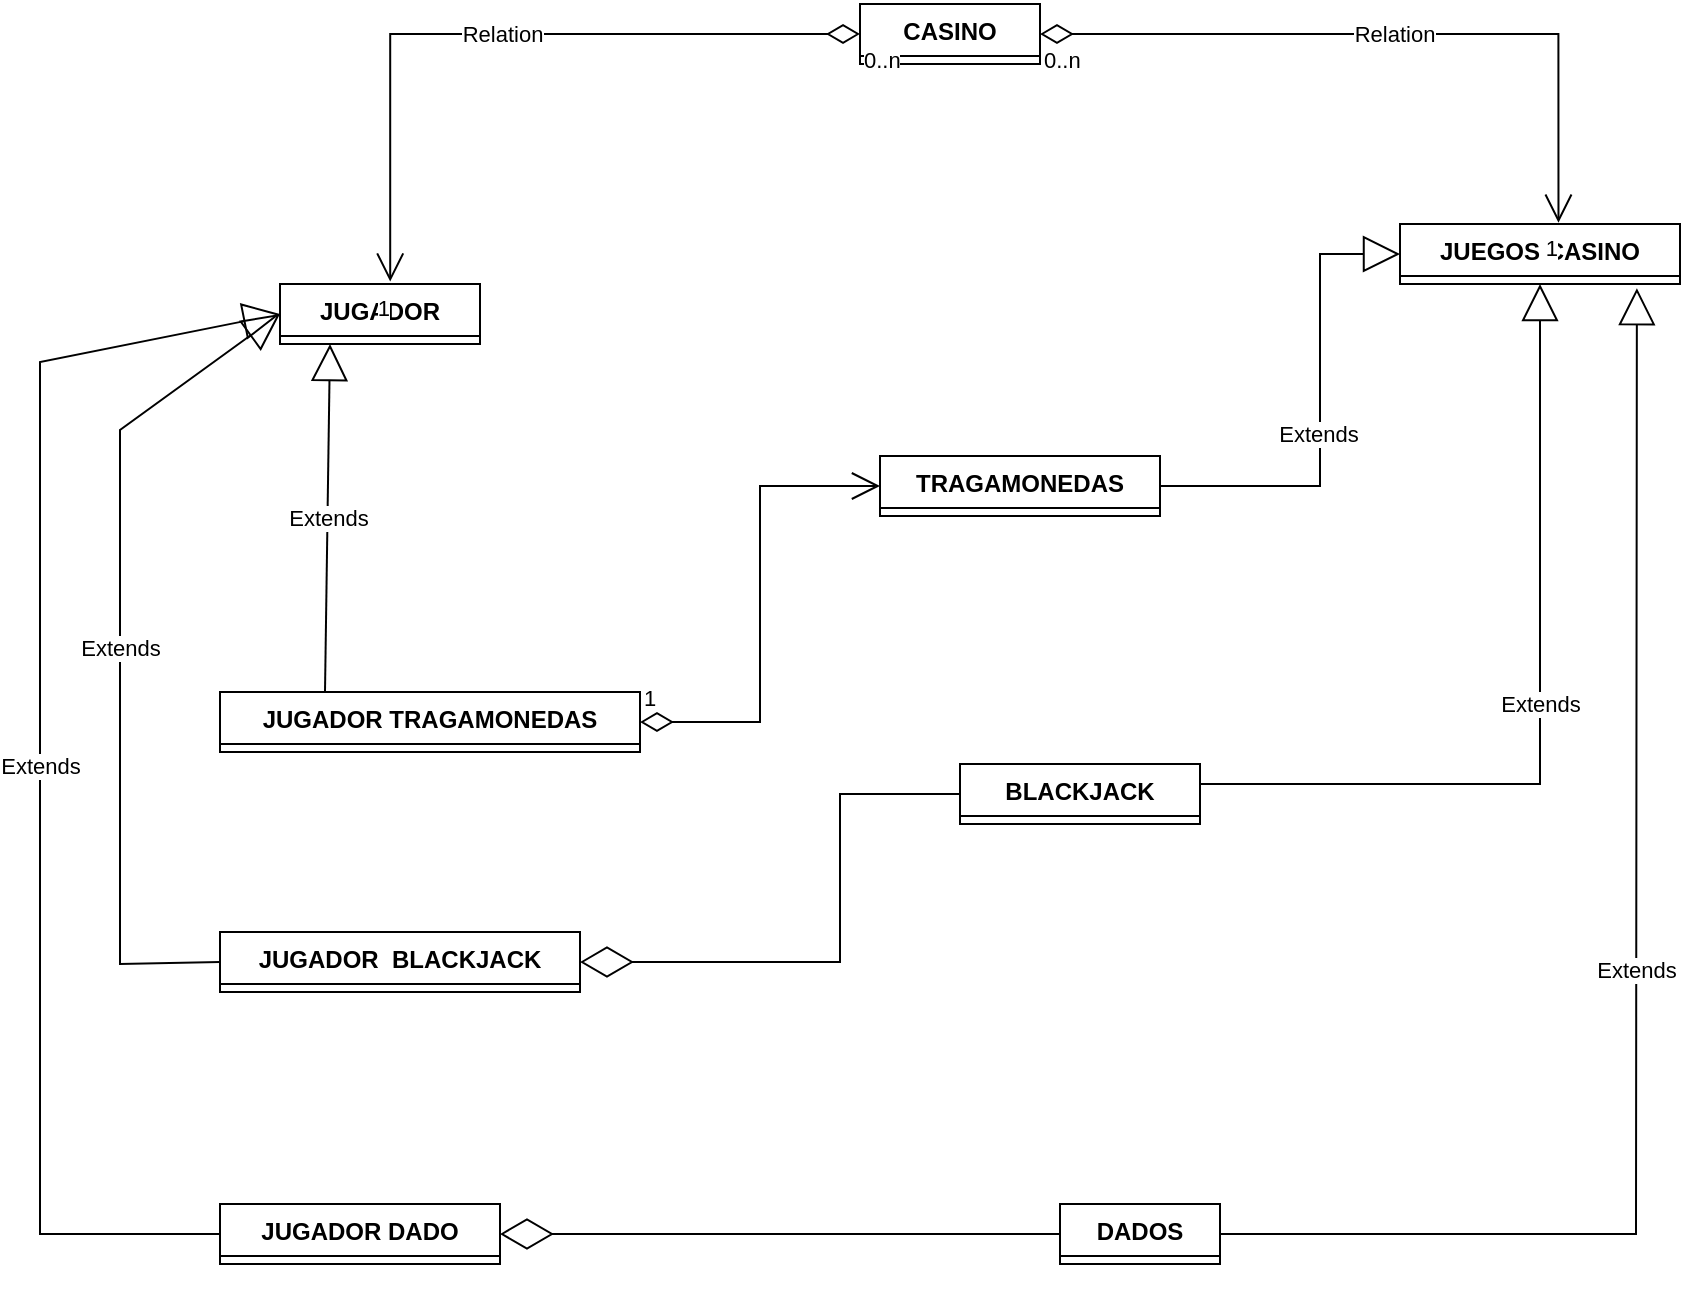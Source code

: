 <mxfile version="20.3.0" type="device" pages="5"><diagram id="FY_ke03FOawB_fS0Nf9g" name="GENERAL"><mxGraphModel dx="1037" dy="644" grid="1" gridSize="10" guides="1" tooltips="1" connect="1" arrows="1" fold="1" page="1" pageScale="1" pageWidth="1400" pageHeight="850" math="0" shadow="0"><root><mxCell id="0"/><mxCell id="1" parent="0"/><mxCell id="yrAMoatd6BLHbk0kdtSv-1" value="CASINO" style="swimlane;fontStyle=1;align=center;verticalAlign=top;childLayout=stackLayout;horizontal=1;startSize=26;horizontalStack=0;resizeParent=1;resizeParentMax=0;resizeLast=0;collapsible=1;marginBottom=0;" parent="1" vertex="1" collapsed="1"><mxGeometry x="530" y="90" width="90" height="30" as="geometry"><mxRectangle x="530" y="90" width="160" height="86" as="alternateBounds"/></mxGeometry></mxCell><mxCell id="yrAMoatd6BLHbk0kdtSv-2" value="-" style="text;strokeColor=none;fillColor=none;align=left;verticalAlign=top;spacingLeft=4;spacingRight=4;overflow=hidden;rotatable=0;points=[[0,0.5],[1,0.5]];portConstraint=eastwest;" parent="yrAMoatd6BLHbk0kdtSv-1" vertex="1"><mxGeometry y="26" width="160" height="26" as="geometry"/></mxCell><mxCell id="yrAMoatd6BLHbk0kdtSv-3" value="" style="line;strokeWidth=1;fillColor=none;align=left;verticalAlign=middle;spacingTop=-1;spacingLeft=3;spacingRight=3;rotatable=0;labelPosition=right;points=[];portConstraint=eastwest;strokeColor=inherit;" parent="yrAMoatd6BLHbk0kdtSv-1" vertex="1"><mxGeometry y="52" width="160" height="8" as="geometry"/></mxCell><mxCell id="yrAMoatd6BLHbk0kdtSv-4" value="-" style="text;strokeColor=none;fillColor=none;align=left;verticalAlign=top;spacingLeft=4;spacingRight=4;overflow=hidden;rotatable=0;points=[[0,0.5],[1,0.5]];portConstraint=eastwest;" parent="yrAMoatd6BLHbk0kdtSv-1" vertex="1"><mxGeometry y="60" width="160" height="26" as="geometry"/></mxCell><mxCell id="yrAMoatd6BLHbk0kdtSv-5" value="JUGADOR&#10;" style="swimlane;fontStyle=1;align=center;verticalAlign=top;childLayout=stackLayout;horizontal=1;startSize=26;horizontalStack=0;resizeParent=1;resizeParentMax=0;resizeLast=0;collapsible=1;marginBottom=0;" parent="1" vertex="1" collapsed="1"><mxGeometry x="240" y="230" width="100" height="30" as="geometry"><mxRectangle x="230" y="230" width="160" height="86" as="alternateBounds"/></mxGeometry></mxCell><mxCell id="yrAMoatd6BLHbk0kdtSv-6" value="-" style="text;strokeColor=none;fillColor=none;align=left;verticalAlign=top;spacingLeft=4;spacingRight=4;overflow=hidden;rotatable=0;points=[[0,0.5],[1,0.5]];portConstraint=eastwest;" parent="yrAMoatd6BLHbk0kdtSv-5" vertex="1"><mxGeometry y="26" width="160" height="26" as="geometry"/></mxCell><mxCell id="yrAMoatd6BLHbk0kdtSv-7" value="" style="line;strokeWidth=1;fillColor=none;align=left;verticalAlign=middle;spacingTop=-1;spacingLeft=3;spacingRight=3;rotatable=0;labelPosition=right;points=[];portConstraint=eastwest;strokeColor=inherit;" parent="yrAMoatd6BLHbk0kdtSv-5" vertex="1"><mxGeometry y="52" width="160" height="8" as="geometry"/></mxCell><mxCell id="yrAMoatd6BLHbk0kdtSv-8" value="-" style="text;strokeColor=none;fillColor=none;align=left;verticalAlign=top;spacingLeft=4;spacingRight=4;overflow=hidden;rotatable=0;points=[[0,0.5],[1,0.5]];portConstraint=eastwest;" parent="yrAMoatd6BLHbk0kdtSv-5" vertex="1"><mxGeometry y="60" width="160" height="26" as="geometry"/></mxCell><mxCell id="yrAMoatd6BLHbk0kdtSv-9" value="JUGADOR TRAGAMONEDAS&#10;" style="swimlane;fontStyle=1;align=center;verticalAlign=top;childLayout=stackLayout;horizontal=1;startSize=26;horizontalStack=0;resizeParent=1;resizeParentMax=0;resizeLast=0;collapsible=1;marginBottom=0;" parent="1" vertex="1" collapsed="1"><mxGeometry x="210" y="434" width="210" height="30" as="geometry"><mxRectangle x="210" y="434" width="180" height="86" as="alternateBounds"/></mxGeometry></mxCell><mxCell id="yrAMoatd6BLHbk0kdtSv-10" value="-" style="text;strokeColor=none;fillColor=none;align=left;verticalAlign=top;spacingLeft=4;spacingRight=4;overflow=hidden;rotatable=0;points=[[0,0.5],[1,0.5]];portConstraint=eastwest;" parent="yrAMoatd6BLHbk0kdtSv-9" vertex="1"><mxGeometry y="26" width="180" height="26" as="geometry"/></mxCell><mxCell id="yrAMoatd6BLHbk0kdtSv-11" value="" style="line;strokeWidth=1;fillColor=none;align=left;verticalAlign=middle;spacingTop=-1;spacingLeft=3;spacingRight=3;rotatable=0;labelPosition=right;points=[];portConstraint=eastwest;strokeColor=inherit;" parent="yrAMoatd6BLHbk0kdtSv-9" vertex="1"><mxGeometry y="52" width="180" height="8" as="geometry"/></mxCell><mxCell id="yrAMoatd6BLHbk0kdtSv-12" value="-" style="text;strokeColor=none;fillColor=none;align=left;verticalAlign=top;spacingLeft=4;spacingRight=4;overflow=hidden;rotatable=0;points=[[0,0.5],[1,0.5]];portConstraint=eastwest;" parent="yrAMoatd6BLHbk0kdtSv-9" vertex="1"><mxGeometry y="60" width="180" height="26" as="geometry"/></mxCell><mxCell id="yrAMoatd6BLHbk0kdtSv-13" value="JUGADOR  BLACKJACK" style="swimlane;fontStyle=1;align=center;verticalAlign=top;childLayout=stackLayout;horizontal=1;startSize=26;horizontalStack=0;resizeParent=1;resizeParentMax=0;resizeLast=0;collapsible=1;marginBottom=0;" parent="1" vertex="1" collapsed="1"><mxGeometry x="210" y="554" width="180" height="30" as="geometry"><mxRectangle x="210" y="554" width="160" height="86" as="alternateBounds"/></mxGeometry></mxCell><mxCell id="yrAMoatd6BLHbk0kdtSv-14" value="-" style="text;strokeColor=none;fillColor=none;align=left;verticalAlign=top;spacingLeft=4;spacingRight=4;overflow=hidden;rotatable=0;points=[[0,0.5],[1,0.5]];portConstraint=eastwest;" parent="yrAMoatd6BLHbk0kdtSv-13" vertex="1"><mxGeometry y="26" width="160" height="26" as="geometry"/></mxCell><mxCell id="yrAMoatd6BLHbk0kdtSv-15" value="" style="line;strokeWidth=1;fillColor=none;align=left;verticalAlign=middle;spacingTop=-1;spacingLeft=3;spacingRight=3;rotatable=0;labelPosition=right;points=[];portConstraint=eastwest;strokeColor=inherit;" parent="yrAMoatd6BLHbk0kdtSv-13" vertex="1"><mxGeometry y="52" width="160" height="8" as="geometry"/></mxCell><mxCell id="yrAMoatd6BLHbk0kdtSv-16" value="-" style="text;strokeColor=none;fillColor=none;align=left;verticalAlign=top;spacingLeft=4;spacingRight=4;overflow=hidden;rotatable=0;points=[[0,0.5],[1,0.5]];portConstraint=eastwest;" parent="yrAMoatd6BLHbk0kdtSv-13" vertex="1"><mxGeometry y="60" width="160" height="26" as="geometry"/></mxCell><mxCell id="yrAMoatd6BLHbk0kdtSv-17" value="JUGADOR DADO" style="swimlane;fontStyle=1;align=center;verticalAlign=top;childLayout=stackLayout;horizontal=1;startSize=26;horizontalStack=0;resizeParent=1;resizeParentMax=0;resizeLast=0;collapsible=1;marginBottom=0;" parent="1" vertex="1" collapsed="1"><mxGeometry x="210" y="690" width="140" height="30" as="geometry"><mxRectangle x="210" y="690" width="160" height="86" as="alternateBounds"/></mxGeometry></mxCell><mxCell id="yrAMoatd6BLHbk0kdtSv-18" value="-" style="text;strokeColor=none;fillColor=none;align=left;verticalAlign=top;spacingLeft=4;spacingRight=4;overflow=hidden;rotatable=0;points=[[0,0.5],[1,0.5]];portConstraint=eastwest;" parent="yrAMoatd6BLHbk0kdtSv-17" vertex="1"><mxGeometry y="26" width="160" height="26" as="geometry"/></mxCell><mxCell id="yrAMoatd6BLHbk0kdtSv-19" value="" style="line;strokeWidth=1;fillColor=none;align=left;verticalAlign=middle;spacingTop=-1;spacingLeft=3;spacingRight=3;rotatable=0;labelPosition=right;points=[];portConstraint=eastwest;strokeColor=inherit;" parent="yrAMoatd6BLHbk0kdtSv-17" vertex="1"><mxGeometry y="52" width="160" height="8" as="geometry"/></mxCell><mxCell id="yrAMoatd6BLHbk0kdtSv-20" value="-" style="text;strokeColor=none;fillColor=none;align=left;verticalAlign=top;spacingLeft=4;spacingRight=4;overflow=hidden;rotatable=0;points=[[0,0.5],[1,0.5]];portConstraint=eastwest;" parent="yrAMoatd6BLHbk0kdtSv-17" vertex="1"><mxGeometry y="60" width="160" height="26" as="geometry"/></mxCell><mxCell id="yrAMoatd6BLHbk0kdtSv-21" value="Extends" style="endArrow=block;endSize=16;endFill=0;html=1;rounded=0;entryX=0.25;entryY=1;entryDx=0;entryDy=0;exitX=0.25;exitY=0;exitDx=0;exitDy=0;" parent="1" source="yrAMoatd6BLHbk0kdtSv-9" target="yrAMoatd6BLHbk0kdtSv-5" edge="1"><mxGeometry width="160" relative="1" as="geometry"><mxPoint x="276" y="430" as="sourcePoint"/><mxPoint x="360" y="360" as="targetPoint"/></mxGeometry></mxCell><mxCell id="yrAMoatd6BLHbk0kdtSv-33" value="Extends" style="endArrow=block;endSize=16;endFill=0;html=1;rounded=0;exitX=0;exitY=0.5;exitDx=0;exitDy=0;entryX=0;entryY=0.5;entryDx=0;entryDy=0;" parent="1" source="yrAMoatd6BLHbk0kdtSv-14" target="yrAMoatd6BLHbk0kdtSv-8" edge="1"><mxGeometry width="160" relative="1" as="geometry"><mxPoint x="160" y="575.4" as="sourcePoint"/><mxPoint x="162.96" y="460" as="targetPoint"/><Array as="points"><mxPoint x="160" y="570"/><mxPoint x="160" y="303"/></Array></mxGeometry></mxCell><mxCell id="yrAMoatd6BLHbk0kdtSv-34" value="Extends" style="endArrow=block;endSize=16;endFill=0;html=1;rounded=0;exitX=0;exitY=0.5;exitDx=0;exitDy=0;entryX=0;entryY=0.5;entryDx=0;entryDy=0;" parent="1" source="yrAMoatd6BLHbk0kdtSv-17" target="yrAMoatd6BLHbk0kdtSv-6" edge="1"><mxGeometry width="160" relative="1" as="geometry"><mxPoint x="160" y="735.4" as="sourcePoint"/><mxPoint x="162.96" y="620" as="targetPoint"/><Array as="points"><mxPoint x="120" y="705"/><mxPoint x="120" y="269"/></Array></mxGeometry></mxCell><mxCell id="yrAMoatd6BLHbk0kdtSv-35" value="TRAGAMONEDAS" style="swimlane;fontStyle=1;align=center;verticalAlign=top;childLayout=stackLayout;horizontal=1;startSize=26;horizontalStack=0;resizeParent=1;resizeParentMax=0;resizeLast=0;collapsible=1;marginBottom=0;" parent="1" vertex="1" collapsed="1"><mxGeometry x="540" y="316" width="140" height="30" as="geometry"><mxRectangle x="540" y="316" width="160" height="86" as="alternateBounds"/></mxGeometry></mxCell><mxCell id="yrAMoatd6BLHbk0kdtSv-36" value="-" style="text;strokeColor=none;fillColor=none;align=left;verticalAlign=top;spacingLeft=4;spacingRight=4;overflow=hidden;rotatable=0;points=[[0,0.5],[1,0.5]];portConstraint=eastwest;" parent="yrAMoatd6BLHbk0kdtSv-35" vertex="1"><mxGeometry y="26" width="160" height="26" as="geometry"/></mxCell><mxCell id="yrAMoatd6BLHbk0kdtSv-37" value="" style="line;strokeWidth=1;fillColor=none;align=left;verticalAlign=middle;spacingTop=-1;spacingLeft=3;spacingRight=3;rotatable=0;labelPosition=right;points=[];portConstraint=eastwest;strokeColor=inherit;" parent="yrAMoatd6BLHbk0kdtSv-35" vertex="1"><mxGeometry y="52" width="160" height="8" as="geometry"/></mxCell><mxCell id="yrAMoatd6BLHbk0kdtSv-38" value="-" style="text;strokeColor=none;fillColor=none;align=left;verticalAlign=top;spacingLeft=4;spacingRight=4;overflow=hidden;rotatable=0;points=[[0,0.5],[1,0.5]];portConstraint=eastwest;" parent="yrAMoatd6BLHbk0kdtSv-35" vertex="1"><mxGeometry y="60" width="160" height="26" as="geometry"/></mxCell><mxCell id="yrAMoatd6BLHbk0kdtSv-39" value="BLACKJACK" style="swimlane;fontStyle=1;align=center;verticalAlign=top;childLayout=stackLayout;horizontal=1;startSize=26;horizontalStack=0;resizeParent=1;resizeParentMax=0;resizeLast=0;collapsible=1;marginBottom=0;" parent="1" vertex="1" collapsed="1"><mxGeometry x="580" y="470" width="120" height="30" as="geometry"><mxRectangle x="540" y="480" width="160" height="86" as="alternateBounds"/></mxGeometry></mxCell><mxCell id="yrAMoatd6BLHbk0kdtSv-40" value="-" style="text;strokeColor=none;fillColor=none;align=left;verticalAlign=top;spacingLeft=4;spacingRight=4;overflow=hidden;rotatable=0;points=[[0,0.5],[1,0.5]];portConstraint=eastwest;" parent="yrAMoatd6BLHbk0kdtSv-39" vertex="1"><mxGeometry y="26" width="160" height="26" as="geometry"/></mxCell><mxCell id="yrAMoatd6BLHbk0kdtSv-41" value="" style="line;strokeWidth=1;fillColor=none;align=left;verticalAlign=middle;spacingTop=-1;spacingLeft=3;spacingRight=3;rotatable=0;labelPosition=right;points=[];portConstraint=eastwest;strokeColor=inherit;" parent="yrAMoatd6BLHbk0kdtSv-39" vertex="1"><mxGeometry y="52" width="160" height="8" as="geometry"/></mxCell><mxCell id="yrAMoatd6BLHbk0kdtSv-42" value="-" style="text;strokeColor=none;fillColor=none;align=left;verticalAlign=top;spacingLeft=4;spacingRight=4;overflow=hidden;rotatable=0;points=[[0,0.5],[1,0.5]];portConstraint=eastwest;" parent="yrAMoatd6BLHbk0kdtSv-39" vertex="1"><mxGeometry y="60" width="160" height="26" as="geometry"/></mxCell><mxCell id="yrAMoatd6BLHbk0kdtSv-43" value="DADOS" style="swimlane;fontStyle=1;align=center;verticalAlign=top;childLayout=stackLayout;horizontal=1;startSize=26;horizontalStack=0;resizeParent=1;resizeParentMax=0;resizeLast=0;collapsible=1;marginBottom=0;" parent="1" vertex="1" collapsed="1"><mxGeometry x="630" y="690" width="80" height="30" as="geometry"><mxRectangle x="540" y="650" width="160" height="86" as="alternateBounds"/></mxGeometry></mxCell><mxCell id="yrAMoatd6BLHbk0kdtSv-44" value="-" style="text;strokeColor=none;fillColor=none;align=left;verticalAlign=top;spacingLeft=4;spacingRight=4;overflow=hidden;rotatable=0;points=[[0,0.5],[1,0.5]];portConstraint=eastwest;" parent="yrAMoatd6BLHbk0kdtSv-43" vertex="1"><mxGeometry y="26" width="160" height="26" as="geometry"/></mxCell><mxCell id="yrAMoatd6BLHbk0kdtSv-45" value="" style="line;strokeWidth=1;fillColor=none;align=left;verticalAlign=middle;spacingTop=-1;spacingLeft=3;spacingRight=3;rotatable=0;labelPosition=right;points=[];portConstraint=eastwest;strokeColor=inherit;" parent="yrAMoatd6BLHbk0kdtSv-43" vertex="1"><mxGeometry y="52" width="160" height="8" as="geometry"/></mxCell><mxCell id="yrAMoatd6BLHbk0kdtSv-46" value="-" style="text;strokeColor=none;fillColor=none;align=left;verticalAlign=top;spacingLeft=4;spacingRight=4;overflow=hidden;rotatable=0;points=[[0,0.5],[1,0.5]];portConstraint=eastwest;" parent="yrAMoatd6BLHbk0kdtSv-43" vertex="1"><mxGeometry y="60" width="160" height="26" as="geometry"/></mxCell><mxCell id="yrAMoatd6BLHbk0kdtSv-48" value="JUEGOS CASINO&#10;" style="swimlane;fontStyle=1;align=center;verticalAlign=top;childLayout=stackLayout;horizontal=1;startSize=26;horizontalStack=0;resizeParent=1;resizeParentMax=0;resizeLast=0;collapsible=1;marginBottom=0;" parent="1" vertex="1" collapsed="1"><mxGeometry x="800" y="200" width="140" height="30" as="geometry"><mxRectangle x="800" y="200" width="160" height="86" as="alternateBounds"/></mxGeometry></mxCell><mxCell id="yrAMoatd6BLHbk0kdtSv-49" value="-" style="text;strokeColor=none;fillColor=none;align=left;verticalAlign=top;spacingLeft=4;spacingRight=4;overflow=hidden;rotatable=0;points=[[0,0.5],[1,0.5]];portConstraint=eastwest;" parent="yrAMoatd6BLHbk0kdtSv-48" vertex="1"><mxGeometry y="26" width="160" height="26" as="geometry"/></mxCell><mxCell id="yrAMoatd6BLHbk0kdtSv-50" value="" style="line;strokeWidth=1;fillColor=none;align=left;verticalAlign=middle;spacingTop=-1;spacingLeft=3;spacingRight=3;rotatable=0;labelPosition=right;points=[];portConstraint=eastwest;strokeColor=inherit;" parent="yrAMoatd6BLHbk0kdtSv-48" vertex="1"><mxGeometry y="52" width="160" height="8" as="geometry"/></mxCell><mxCell id="yrAMoatd6BLHbk0kdtSv-51" value="-" style="text;strokeColor=none;fillColor=none;align=left;verticalAlign=top;spacingLeft=4;spacingRight=4;overflow=hidden;rotatable=0;points=[[0,0.5],[1,0.5]];portConstraint=eastwest;" parent="yrAMoatd6BLHbk0kdtSv-48" vertex="1"><mxGeometry y="60" width="160" height="26" as="geometry"/></mxCell><mxCell id="yrAMoatd6BLHbk0kdtSv-52" value="Extends" style="endArrow=block;endSize=16;endFill=0;html=1;rounded=0;entryX=0;entryY=0.5;entryDx=0;entryDy=0;exitX=1;exitY=0.5;exitDx=0;exitDy=0;" parent="1" target="yrAMoatd6BLHbk0kdtSv-49" edge="1" source="yrAMoatd6BLHbk0kdtSv-35"><mxGeometry x="-0.101" y="1" width="160" relative="1" as="geometry"><mxPoint x="700" y="358.5" as="sourcePoint"/><mxPoint x="780" y="170" as="targetPoint"/><Array as="points"><mxPoint x="760" y="331"/><mxPoint x="760" y="215"/></Array><mxPoint as="offset"/></mxGeometry></mxCell><mxCell id="yrAMoatd6BLHbk0kdtSv-53" value="Extends" style="endArrow=block;endSize=16;endFill=0;html=1;rounded=0;" parent="1" target="yrAMoatd6BLHbk0kdtSv-51" edge="1"><mxGeometry width="160" relative="1" as="geometry"><mxPoint x="700" y="480" as="sourcePoint"/><mxPoint x="860" y="522.5" as="targetPoint"/><Array as="points"><mxPoint x="870" y="480"/></Array></mxGeometry></mxCell><mxCell id="yrAMoatd6BLHbk0kdtSv-54" value="Extends" style="endArrow=block;endSize=16;endFill=0;html=1;rounded=0;entryX=0.846;entryY=1.069;entryDx=0;entryDy=0;entryPerimeter=0;exitX=1;exitY=0.5;exitDx=0;exitDy=0;" parent="1" target="yrAMoatd6BLHbk0kdtSv-51" edge="1" source="yrAMoatd6BLHbk0kdtSv-43"><mxGeometry width="160" relative="1" as="geometry"><mxPoint x="700" y="680.5" as="sourcePoint"/><mxPoint x="870" y="434" as="targetPoint"/><Array as="points"><mxPoint x="918" y="705"/></Array></mxGeometry></mxCell><mxCell id="yrAMoatd6BLHbk0kdtSv-58" value="Relation" style="endArrow=open;html=1;endSize=12;startArrow=diamondThin;startSize=14;startFill=0;edgeStyle=orthogonalEdgeStyle;rounded=0;entryX=0.566;entryY=-0.021;entryDx=0;entryDy=0;entryPerimeter=0;" parent="1" source="yrAMoatd6BLHbk0kdtSv-2" target="yrAMoatd6BLHbk0kdtSv-48" edge="1"><mxGeometry relative="1" as="geometry"><mxPoint x="690" y="129" as="sourcePoint"/><mxPoint x="850" y="129" as="targetPoint"/></mxGeometry></mxCell><mxCell id="yrAMoatd6BLHbk0kdtSv-59" value="0..n" style="edgeLabel;resizable=0;html=1;align=left;verticalAlign=top;" parent="yrAMoatd6BLHbk0kdtSv-58" connectable="0" vertex="1"><mxGeometry x="-1" relative="1" as="geometry"/></mxCell><mxCell id="yrAMoatd6BLHbk0kdtSv-60" value="1" style="edgeLabel;resizable=0;html=1;align=right;verticalAlign=top;" parent="yrAMoatd6BLHbk0kdtSv-58" connectable="0" vertex="1"><mxGeometry x="1" relative="1" as="geometry"/></mxCell><mxCell id="yrAMoatd6BLHbk0kdtSv-64" value="Relation" style="endArrow=open;html=1;endSize=12;startArrow=diamondThin;startSize=14;startFill=0;edgeStyle=orthogonalEdgeStyle;rounded=0;exitX=0;exitY=0.5;exitDx=0;exitDy=0;entryX=0.551;entryY=-0.04;entryDx=0;entryDy=0;entryPerimeter=0;" parent="1" source="yrAMoatd6BLHbk0kdtSv-2" target="yrAMoatd6BLHbk0kdtSv-5" edge="1"><mxGeometry relative="1" as="geometry"><mxPoint x="250" y="110" as="sourcePoint"/><mxPoint x="410" y="110" as="targetPoint"/></mxGeometry></mxCell><mxCell id="yrAMoatd6BLHbk0kdtSv-65" value="0..n" style="edgeLabel;resizable=0;html=1;align=left;verticalAlign=top;" parent="yrAMoatd6BLHbk0kdtSv-64" connectable="0" vertex="1"><mxGeometry x="-1" relative="1" as="geometry"/></mxCell><mxCell id="yrAMoatd6BLHbk0kdtSv-66" value="1" style="edgeLabel;resizable=0;html=1;align=right;verticalAlign=top;" parent="yrAMoatd6BLHbk0kdtSv-64" connectable="0" vertex="1"><mxGeometry x="1" relative="1" as="geometry"/></mxCell><mxCell id="wl031lsmSs90PC9KgQnk-2" value="1" style="endArrow=open;html=1;endSize=12;startArrow=diamondThin;startSize=14;startFill=0;edgeStyle=orthogonalEdgeStyle;align=left;verticalAlign=bottom;rounded=0;exitX=1;exitY=0.5;exitDx=0;exitDy=0;entryX=0;entryY=0.5;entryDx=0;entryDy=0;" edge="1" parent="1" source="yrAMoatd6BLHbk0kdtSv-10" target="yrAMoatd6BLHbk0kdtSv-36"><mxGeometry x="-1" y="3" relative="1" as="geometry"><mxPoint x="450" y="330" as="sourcePoint"/><mxPoint x="610" y="330" as="targetPoint"/></mxGeometry></mxCell><mxCell id="kG6YwC72J4L7kkIzz_Pr-1" value="" style="endArrow=diamondThin;endFill=0;endSize=24;html=1;rounded=0;entryX=1;entryY=0.5;entryDx=0;entryDy=0;exitX=0;exitY=0.5;exitDx=0;exitDy=0;" edge="1" parent="1" source="yrAMoatd6BLHbk0kdtSv-39" target="yrAMoatd6BLHbk0kdtSv-13"><mxGeometry width="160" relative="1" as="geometry"><mxPoint x="570" y="560" as="sourcePoint"/><mxPoint x="730" y="560" as="targetPoint"/><Array as="points"><mxPoint x="520" y="485"/><mxPoint x="520" y="569"/></Array></mxGeometry></mxCell><mxCell id="kG6YwC72J4L7kkIzz_Pr-2" value="" style="endArrow=diamondThin;endFill=0;endSize=24;html=1;rounded=0;entryX=1;entryY=0.5;entryDx=0;entryDy=0;exitX=0;exitY=0.5;exitDx=0;exitDy=0;" edge="1" parent="1" source="yrAMoatd6BLHbk0kdtSv-43" target="yrAMoatd6BLHbk0kdtSv-17"><mxGeometry width="160" relative="1" as="geometry"><mxPoint x="450" y="630" as="sourcePoint"/><mxPoint x="610" y="630" as="targetPoint"/></mxGeometry></mxCell></root></mxGraphModel></diagram><diagram id="fhys7tZqrEYQVyIQV0Z8" name="TRAGAMONEDAS"><mxGraphModel dx="1037" dy="644" grid="1" gridSize="10" guides="1" tooltips="1" connect="1" arrows="1" fold="1" page="1" pageScale="1" pageWidth="1400" pageHeight="850" math="0" shadow="0"><root><mxCell id="0"/><mxCell id="1" parent="0"/><mxCell id="a2RrK0xeWU8b3U0xF5M8-1" value="Slot" style="swimlane;fontStyle=1;align=center;verticalAlign=top;childLayout=stackLayout;horizontal=1;startSize=26;horizontalStack=0;resizeParent=1;resizeParentMax=0;resizeLast=0;collapsible=1;marginBottom=0;" parent="1" vertex="1"><mxGeometry x="40" y="260" width="160" height="164" as="geometry"/></mxCell><mxCell id="a2RrK0xeWU8b3U0xF5M8-2" value="#figuras : string" style="text;strokeColor=none;fillColor=none;align=left;verticalAlign=top;spacingLeft=4;spacingRight=4;overflow=hidden;rotatable=0;points=[[0,0.5],[1,0.5]];portConstraint=eastwest;" parent="a2RrK0xeWU8b3U0xF5M8-1" vertex="1"><mxGeometry y="26" width="160" height="26" as="geometry"/></mxCell><mxCell id="a2RrK0xeWU8b3U0xF5M8-5" value="#ultimaJugada:string" style="text;strokeColor=none;fillColor=none;align=left;verticalAlign=top;spacingLeft=4;spacingRight=4;overflow=hidden;rotatable=0;points=[[0,0.5],[1,0.5]];portConstraint=eastwest;" parent="a2RrK0xeWU8b3U0xF5M8-1" vertex="1"><mxGeometry y="52" width="160" height="26" as="geometry"/></mxCell><mxCell id="a2RrK0xeWU8b3U0xF5M8-3" value="" style="line;strokeWidth=1;fillColor=none;align=left;verticalAlign=middle;spacingTop=-1;spacingLeft=3;spacingRight=3;rotatable=0;labelPosition=right;points=[];portConstraint=eastwest;strokeColor=inherit;" parent="a2RrK0xeWU8b3U0xF5M8-1" vertex="1"><mxGeometry y="78" width="160" height="8" as="geometry"/></mxCell><mxCell id="a2RrK0xeWU8b3U0xF5M8-4" value="+girarSlots():void" style="text;strokeColor=none;fillColor=none;align=left;verticalAlign=top;spacingLeft=4;spacingRight=4;overflow=hidden;rotatable=0;points=[[0,0.5],[1,0.5]];portConstraint=eastwest;" parent="a2RrK0xeWU8b3U0xF5M8-1" vertex="1"><mxGeometry y="86" width="160" height="26" as="geometry"/></mxCell><mxCell id="a2RrK0xeWU8b3U0xF5M8-7" value="+getUltimaJugada():string" style="text;strokeColor=none;fillColor=none;align=left;verticalAlign=top;spacingLeft=4;spacingRight=4;overflow=hidden;rotatable=0;points=[[0,0.5],[1,0.5]];portConstraint=eastwest;" parent="a2RrK0xeWU8b3U0xF5M8-1" vertex="1"><mxGeometry y="112" width="160" height="26" as="geometry"/></mxCell><mxCell id="d4cMLG_ZlN6BgULFDRO2-1" value="+getFiguraMayor():string" style="text;strokeColor=none;fillColor=none;align=left;verticalAlign=top;spacingLeft=4;spacingRight=4;overflow=hidden;rotatable=0;points=[[0,0.5],[1,0.5]];portConstraint=eastwest;" parent="a2RrK0xeWU8b3U0xF5M8-1" vertex="1"><mxGeometry y="138" width="160" height="26" as="geometry"/></mxCell><mxCell id="a2RrK0xeWU8b3U0xF5M8-9" value="Tragamonedas" style="swimlane;fontStyle=1;align=center;verticalAlign=top;childLayout=stackLayout;horizontal=1;startSize=26;horizontalStack=0;resizeParent=1;resizeParentMax=0;resizeLast=0;collapsible=1;marginBottom=0;" parent="1" vertex="1"><mxGeometry x="290" y="60" width="270" height="528" as="geometry"/></mxCell><mxCell id="a2RrK0xeWU8b3U0xF5M8-10" value="TipoSlot: Slot" style="text;strokeColor=none;fillColor=none;align=left;verticalAlign=top;spacingLeft=4;spacingRight=4;overflow=hidden;rotatable=0;points=[[0,0.5],[1,0.5]];portConstraint=eastwest;" parent="a2RrK0xeWU8b3U0xF5M8-9" vertex="1"><mxGeometry y="26" width="270" height="26" as="geometry"/></mxCell><mxCell id="a2RrK0xeWU8b3U0xF5M8-17" value="CantidadSlots:number" style="text;strokeColor=none;fillColor=none;align=left;verticalAlign=top;spacingLeft=4;spacingRight=4;overflow=hidden;rotatable=0;points=[[0,0.5],[1,0.5]];portConstraint=eastwest;" parent="a2RrK0xeWU8b3U0xF5M8-9" vertex="1"><mxGeometry y="52" width="270" height="26" as="geometry"/></mxCell><mxCell id="a2RrK0xeWU8b3U0xF5M8-11" value="Slots:Slot[]" style="text;strokeColor=none;fillColor=none;align=left;verticalAlign=top;spacingLeft=4;spacingRight=4;overflow=hidden;rotatable=0;points=[[0,0.5],[1,0.5]];portConstraint=eastwest;" parent="a2RrK0xeWU8b3U0xF5M8-9" vertex="1"><mxGeometry y="78" width="270" height="26" as="geometry"/></mxCell><mxCell id="a2RrK0xeWU8b3U0xF5M8-12" value="#ultimaJugada:string[]" style="text;strokeColor=none;fillColor=none;align=left;verticalAlign=top;spacingLeft=4;spacingRight=4;overflow=hidden;rotatable=0;points=[[0,0.5],[1,0.5]];portConstraint=eastwest;" parent="a2RrK0xeWU8b3U0xF5M8-9" vertex="1"><mxGeometry y="104" width="270" height="26" as="geometry"/></mxCell><mxCell id="a2RrK0xeWU8b3U0xF5M8-20" value="#historialJugadas: ultimasJugadas[]" style="text;strokeColor=none;fillColor=none;align=left;verticalAlign=top;spacingLeft=4;spacingRight=4;overflow=hidden;rotatable=0;points=[[0,0.5],[1,0.5]];portConstraint=eastwest;" parent="a2RrK0xeWU8b3U0xF5M8-9" vertex="1"><mxGeometry y="130" width="270" height="26" as="geometry"/></mxCell><mxCell id="a2RrK0xeWU8b3U0xF5M8-21" value="#pozoTotal:number" style="text;strokeColor=none;fillColor=none;align=left;verticalAlign=top;spacingLeft=4;spacingRight=4;overflow=hidden;rotatable=0;points=[[0,0.5],[1,0.5]];portConstraint=eastwest;" parent="a2RrK0xeWU8b3U0xF5M8-9" vertex="1"><mxGeometry y="156" width="270" height="26" as="geometry"/></mxCell><mxCell id="a2RrK0xeWU8b3U0xF5M8-19" value="#jugadaPozoTotal:string" style="text;strokeColor=none;fillColor=none;align=left;verticalAlign=top;spacingLeft=4;spacingRight=4;overflow=hidden;rotatable=0;points=[[0,0.5],[1,0.5]];portConstraint=eastwest;" parent="a2RrK0xeWU8b3U0xF5M8-9" vertex="1"><mxGeometry y="182" width="270" height="26" as="geometry"/></mxCell><mxCell id="a2RrK0xeWU8b3U0xF5M8-22" value="#minimoApuesta:number" style="text;strokeColor=none;fillColor=none;align=left;verticalAlign=top;spacingLeft=4;spacingRight=4;overflow=hidden;rotatable=0;points=[[0,0.5],[1,0.5]];portConstraint=eastwest;" parent="a2RrK0xeWU8b3U0xF5M8-9" vertex="1"><mxGeometry y="208" width="270" height="26" as="geometry"/></mxCell><mxCell id="fPBgSear_0-8VcTdsJId-2" value="#jugador: JugadorTragamoneda" style="text;strokeColor=none;fillColor=none;align=left;verticalAlign=top;spacingLeft=4;spacingRight=4;overflow=hidden;rotatable=0;points=[[0,0.5],[1,0.5]];portConstraint=eastwest;" vertex="1" parent="a2RrK0xeWU8b3U0xF5M8-9"><mxGeometry y="234" width="270" height="26" as="geometry"/></mxCell><mxCell id="a2RrK0xeWU8b3U0xF5M8-13" value="" style="line;strokeWidth=1;fillColor=none;align=left;verticalAlign=middle;spacingTop=-1;spacingLeft=3;spacingRight=3;rotatable=0;labelPosition=right;points=[];portConstraint=eastwest;strokeColor=inherit;" parent="a2RrK0xeWU8b3U0xF5M8-9" vertex="1"><mxGeometry y="260" width="270" height="8" as="geometry"/></mxCell><mxCell id="a2RrK0xeWU8b3U0xF5M8-14" value="#CantidadSlot():number" style="text;strokeColor=none;fillColor=none;align=left;verticalAlign=top;spacingLeft=4;spacingRight=4;overflow=hidden;rotatable=0;points=[[0,0.5],[1,0.5]];portConstraint=eastwest;" parent="a2RrK0xeWU8b3U0xF5M8-9" vertex="1"><mxGeometry y="268" width="270" height="26" as="geometry"/></mxCell><mxCell id="a2RrK0xeWU8b3U0xF5M8-15" value="#CargarSlots():void" style="text;strokeColor=none;fillColor=none;align=left;verticalAlign=top;spacingLeft=4;spacingRight=4;overflow=hidden;rotatable=0;points=[[0,0.5],[1,0.5]];portConstraint=eastwest;" parent="a2RrK0xeWU8b3U0xF5M8-9" vertex="1"><mxGeometry y="294" width="270" height="26" as="geometry"/></mxCell><mxCell id="a2RrK0xeWU8b3U0xF5M8-16" value="+getUltimaJugada:string[]" style="text;strokeColor=none;fillColor=none;align=left;verticalAlign=top;spacingLeft=4;spacingRight=4;overflow=hidden;rotatable=0;points=[[0,0.5],[1,0.5]];portConstraint=eastwest;" parent="a2RrK0xeWU8b3U0xF5M8-9" vertex="1"><mxGeometry y="320" width="270" height="26" as="geometry"/></mxCell><mxCell id="a2RrK0xeWU8b3U0xF5M8-26" value="+getPozoTotal():number" style="text;strokeColor=none;fillColor=none;align=left;verticalAlign=top;spacingLeft=4;spacingRight=4;overflow=hidden;rotatable=0;points=[[0,0.5],[1,0.5]];portConstraint=eastwest;" parent="a2RrK0xeWU8b3U0xF5M8-9" vertex="1"><mxGeometry y="346" width="270" height="26" as="geometry"/></mxCell><mxCell id="2" value="#IncrementarPozoTotal():void" style="text;strokeColor=none;fillColor=none;align=left;verticalAlign=top;spacingLeft=4;spacingRight=4;overflow=hidden;rotatable=0;points=[[0,0.5],[1,0.5]];portConstraint=eastwest;" parent="a2RrK0xeWU8b3U0xF5M8-9" vertex="1"><mxGeometry y="372" width="270" height="26" as="geometry"/></mxCell><mxCell id="a2RrK0xeWU8b3U0xF5M8-27" value="#getApuestaMinima():number" style="text;strokeColor=none;fillColor=none;align=left;verticalAlign=top;spacingLeft=4;spacingRight=4;overflow=hidden;rotatable=0;points=[[0,0.5],[1,0.5]];portConstraint=eastwest;" parent="a2RrK0xeWU8b3U0xF5M8-9" vertex="1"><mxGeometry y="398" width="270" height="26" as="geometry"/></mxCell><mxCell id="a2RrK0xeWU8b3U0xF5M8-29" value="#VerificarApuestaGanadora():boolean" style="text;strokeColor=none;fillColor=none;align=left;verticalAlign=top;spacingLeft=4;spacingRight=4;overflow=hidden;rotatable=0;points=[[0,0.5],[1,0.5]];portConstraint=eastwest;" parent="a2RrK0xeWU8b3U0xF5M8-9" vertex="1"><mxGeometry y="424" width="270" height="26" as="geometry"/></mxCell><mxCell id="a2RrK0xeWU8b3U0xF5M8-31" value="+Jugar():void" style="text;strokeColor=none;fillColor=none;align=left;verticalAlign=top;spacingLeft=4;spacingRight=4;overflow=hidden;rotatable=0;points=[[0,0.5],[1,0.5]];portConstraint=eastwest;" parent="a2RrK0xeWU8b3U0xF5M8-9" vertex="1"><mxGeometry y="450" width="270" height="26" as="geometry"/></mxCell><mxCell id="fPBgSear_0-8VcTdsJId-3" value="+getJugador():JugadorTragamoneda" style="text;strokeColor=none;fillColor=none;align=left;verticalAlign=top;spacingLeft=4;spacingRight=4;overflow=hidden;rotatable=0;points=[[0,0.5],[1,0.5]];portConstraint=eastwest;" vertex="1" parent="a2RrK0xeWU8b3U0xF5M8-9"><mxGeometry y="476" width="270" height="26" as="geometry"/></mxCell><mxCell id="fPBgSear_0-8VcTdsJId-4" value="+setJugador(JugadorTragamoneda):void" style="text;strokeColor=none;fillColor=none;align=left;verticalAlign=top;spacingLeft=4;spacingRight=4;overflow=hidden;rotatable=0;points=[[0,0.5],[1,0.5]];portConstraint=eastwest;" vertex="1" parent="a2RrK0xeWU8b3U0xF5M8-9"><mxGeometry y="502" width="270" height="26" as="geometry"/></mxCell><mxCell id="fPBgSear_0-8VcTdsJId-5" value="JugadorTragamonedas" style="swimlane;fontStyle=1;align=center;verticalAlign=top;childLayout=stackLayout;horizontal=1;startSize=26;horizontalStack=0;resizeParent=1;resizeParentMax=0;resizeLast=0;collapsible=1;marginBottom=0;" vertex="1" parent="1"><mxGeometry x="700" y="150" width="210" height="138" as="geometry"/></mxCell><mxCell id="fPBgSear_0-8VcTdsJId-7" value="" style="line;strokeWidth=1;fillColor=none;align=left;verticalAlign=middle;spacingTop=-1;spacingLeft=3;spacingRight=3;rotatable=0;labelPosition=right;points=[];portConstraint=eastwest;strokeColor=inherit;" vertex="1" parent="fPBgSear_0-8VcTdsJId-5"><mxGeometry y="26" width="210" height="8" as="geometry"/></mxCell><mxCell id="fPBgSear_0-8VcTdsJId-6" value="+Jugar()" style="text;strokeColor=none;fillColor=none;align=left;verticalAlign=top;spacingLeft=4;spacingRight=4;overflow=hidden;rotatable=0;points=[[0,0.5],[1,0.5]];portConstraint=eastwest;" vertex="1" parent="fPBgSear_0-8VcTdsJId-5"><mxGeometry y="34" width="210" height="26" as="geometry"/></mxCell><mxCell id="fPBgSear_0-8VcTdsJId-9" value="-Apostar(number)" style="text;strokeColor=none;fillColor=none;align=left;verticalAlign=top;spacingLeft=4;spacingRight=4;overflow=hidden;rotatable=0;points=[[0,0.5],[1,0.5]];portConstraint=eastwest;" vertex="1" parent="fPBgSear_0-8VcTdsJId-5"><mxGeometry y="60" width="210" height="26" as="geometry"/></mxCell><mxCell id="fPBgSear_0-8VcTdsJId-10" value="+agregarDinero(pCantidad):void" style="text;strokeColor=none;fillColor=none;align=left;verticalAlign=top;spacingLeft=4;spacingRight=4;overflow=hidden;rotatable=0;points=[[0,0.5],[1,0.5]];portConstraint=eastwest;" vertex="1" parent="fPBgSear_0-8VcTdsJId-5"><mxGeometry y="86" width="210" height="26" as="geometry"/></mxCell><mxCell id="fPBgSear_0-8VcTdsJId-11" value="CambiarDinero():void" style="text;strokeColor=none;fillColor=none;align=left;verticalAlign=top;spacingLeft=4;spacingRight=4;overflow=hidden;rotatable=0;points=[[0,0.5],[1,0.5]];portConstraint=eastwest;" vertex="1" parent="fPBgSear_0-8VcTdsJId-5"><mxGeometry y="112" width="210" height="26" as="geometry"/></mxCell></root></mxGraphModel></diagram><diagram id="CQ_xDpZhKJCy0e9vHwgs" name="CASINO"><mxGraphModel dx="1037" dy="644" grid="1" gridSize="10" guides="1" tooltips="1" connect="1" arrows="1" fold="1" page="1" pageScale="1" pageWidth="1400" pageHeight="850" math="0" shadow="0"><root><mxCell id="0"/><mxCell id="1" parent="0"/><mxCell id="bq3eKIaWQFWq-OOKI1J7-1" value="CASINO" style="swimlane;fontStyle=1;align=center;verticalAlign=top;childLayout=stackLayout;horizontal=1;startSize=26;horizontalStack=0;resizeParent=1;resizeParentMax=0;resizeLast=0;collapsible=1;marginBottom=0;" vertex="1" parent="1"><mxGeometry x="370" y="80" width="230" height="294" as="geometry"/></mxCell><mxCell id="bq3eKIaWQFWq-OOKI1J7-2" value="#bienvenida : string" style="text;strokeColor=none;fillColor=none;align=left;verticalAlign=top;spacingLeft=4;spacingRight=4;overflow=hidden;rotatable=0;points=[[0,0.5],[1,0.5]];portConstraint=eastwest;" vertex="1" parent="bq3eKIaWQFWq-OOKI1J7-1"><mxGeometry y="26" width="230" height="26" as="geometry"/></mxCell><mxCell id="bq3eKIaWQFWq-OOKI1J7-5" value="#juegos : JuegoCasino[]" style="text;strokeColor=none;fillColor=none;align=left;verticalAlign=top;spacingLeft=4;spacingRight=4;overflow=hidden;rotatable=0;points=[[0,0.5],[1,0.5]];portConstraint=eastwest;" vertex="1" parent="bq3eKIaWQFWq-OOKI1J7-1"><mxGeometry y="52" width="230" height="26" as="geometry"/></mxCell><mxCell id="bq3eKIaWQFWq-OOKI1J7-6" value="#jugadores: Jugador[]" style="text;strokeColor=none;fillColor=none;align=left;verticalAlign=top;spacingLeft=4;spacingRight=4;overflow=hidden;rotatable=0;points=[[0,0.5],[1,0.5]];portConstraint=eastwest;" vertex="1" parent="bq3eKIaWQFWq-OOKI1J7-1"><mxGeometry y="78" width="230" height="26" as="geometry"/></mxCell><mxCell id="bq3eKIaWQFWq-OOKI1J7-3" value="" style="line;strokeWidth=1;fillColor=none;align=left;verticalAlign=middle;spacingTop=-1;spacingLeft=3;spacingRight=3;rotatable=0;labelPosition=right;points=[];portConstraint=eastwest;strokeColor=inherit;" vertex="1" parent="bq3eKIaWQFWq-OOKI1J7-1"><mxGeometry y="104" width="230" height="8" as="geometry"/></mxCell><mxCell id="bq3eKIaWQFWq-OOKI1J7-4" value="+getBienvenida():string" style="text;strokeColor=none;fillColor=none;align=left;verticalAlign=top;spacingLeft=4;spacingRight=4;overflow=hidden;rotatable=0;points=[[0,0.5],[1,0.5]];portConstraint=eastwest;" vertex="1" parent="bq3eKIaWQFWq-OOKI1J7-1"><mxGeometry y="112" width="230" height="26" as="geometry"/></mxCell><mxCell id="bq3eKIaWQFWq-OOKI1J7-7" value="#setBienvenida(string):void" style="text;strokeColor=none;fillColor=none;align=left;verticalAlign=top;spacingLeft=4;spacingRight=4;overflow=hidden;rotatable=0;points=[[0,0.5],[1,0.5]];portConstraint=eastwest;" vertex="1" parent="bq3eKIaWQFWq-OOKI1J7-1"><mxGeometry y="138" width="230" height="26" as="geometry"/></mxCell><mxCell id="bq3eKIaWQFWq-OOKI1J7-8" value="+ListarJuegos():Juegos" style="text;strokeColor=none;fillColor=none;align=left;verticalAlign=top;spacingLeft=4;spacingRight=4;overflow=hidden;rotatable=0;points=[[0,0.5],[1,0.5]];portConstraint=eastwest;" vertex="1" parent="bq3eKIaWQFWq-OOKI1J7-1"><mxGeometry y="164" width="230" height="26" as="geometry"/></mxCell><mxCell id="bq3eKIaWQFWq-OOKI1J7-9" value="+agregarJuegos(JuegoCasino):void" style="text;strokeColor=none;fillColor=none;align=left;verticalAlign=top;spacingLeft=4;spacingRight=4;overflow=hidden;rotatable=0;points=[[0,0.5],[1,0.5]];portConstraint=eastwest;" vertex="1" parent="bq3eKIaWQFWq-OOKI1J7-1"><mxGeometry y="190" width="230" height="26" as="geometry"/></mxCell><mxCell id="bq3eKIaWQFWq-OOKI1J7-10" value="+eliminarJuegos(JuegoCasino):void" style="text;strokeColor=none;fillColor=none;align=left;verticalAlign=top;spacingLeft=4;spacingRight=4;overflow=hidden;rotatable=0;points=[[0,0.5],[1,0.5]];portConstraint=eastwest;" vertex="1" parent="bq3eKIaWQFWq-OOKI1J7-1"><mxGeometry y="216" width="230" height="26" as="geometry"/></mxCell><mxCell id="bq3eKIaWQFWq-OOKI1J7-11" value="+ingresoJugador(Jugador):void" style="text;strokeColor=none;fillColor=none;align=left;verticalAlign=top;spacingLeft=4;spacingRight=4;overflow=hidden;rotatable=0;points=[[0,0.5],[1,0.5]];portConstraint=eastwest;" vertex="1" parent="bq3eKIaWQFWq-OOKI1J7-1"><mxGeometry y="242" width="230" height="26" as="geometry"/></mxCell><mxCell id="bq3eKIaWQFWq-OOKI1J7-12" value="+salidaJugador(Jugador):void" style="text;strokeColor=none;fillColor=none;align=left;verticalAlign=top;spacingLeft=4;spacingRight=4;overflow=hidden;rotatable=0;points=[[0,0.5],[1,0.5]];portConstraint=eastwest;" vertex="1" parent="bq3eKIaWQFWq-OOKI1J7-1"><mxGeometry y="268" width="230" height="26" as="geometry"/></mxCell><mxCell id="bq3eKIaWQFWq-OOKI1J7-13" value="JUGADOR" style="swimlane;fontStyle=1;align=center;verticalAlign=top;childLayout=stackLayout;horizontal=1;startSize=26;horizontalStack=0;resizeParent=1;resizeParentMax=0;resizeLast=0;collapsible=1;marginBottom=0;" vertex="1" parent="1"><mxGeometry x="800" y="320" width="160" height="190" as="geometry"/></mxCell><mxCell id="bq3eKIaWQFWq-OOKI1J7-14" value="#nombre: string" style="text;strokeColor=none;fillColor=none;align=left;verticalAlign=top;spacingLeft=4;spacingRight=4;overflow=hidden;rotatable=0;points=[[0,0.5],[1,0.5]];portConstraint=eastwest;" vertex="1" parent="bq3eKIaWQFWq-OOKI1J7-13"><mxGeometry y="26" width="160" height="26" as="geometry"/></mxCell><mxCell id="bq3eKIaWQFWq-OOKI1J7-17" value="#dinero: number" style="text;strokeColor=none;fillColor=none;align=left;verticalAlign=top;spacingLeft=4;spacingRight=4;overflow=hidden;rotatable=0;points=[[0,0.5],[1,0.5]];portConstraint=eastwest;" vertex="1" parent="bq3eKIaWQFWq-OOKI1J7-13"><mxGeometry y="52" width="160" height="26" as="geometry"/></mxCell><mxCell id="bq3eKIaWQFWq-OOKI1J7-15" value="" style="line;strokeWidth=1;fillColor=none;align=left;verticalAlign=middle;spacingTop=-1;spacingLeft=3;spacingRight=3;rotatable=0;labelPosition=right;points=[];portConstraint=eastwest;strokeColor=inherit;" vertex="1" parent="bq3eKIaWQFWq-OOKI1J7-13"><mxGeometry y="78" width="160" height="8" as="geometry"/></mxCell><mxCell id="bq3eKIaWQFWq-OOKI1J7-16" value="+getNombre():string" style="text;strokeColor=none;fillColor=none;align=left;verticalAlign=top;spacingLeft=4;spacingRight=4;overflow=hidden;rotatable=0;points=[[0,0.5],[1,0.5]];portConstraint=eastwest;" vertex="1" parent="bq3eKIaWQFWq-OOKI1J7-13"><mxGeometry y="86" width="160" height="26" as="geometry"/></mxCell><mxCell id="bq3eKIaWQFWq-OOKI1J7-18" value="+setNombre(string):void" style="text;strokeColor=none;fillColor=none;align=left;verticalAlign=top;spacingLeft=4;spacingRight=4;overflow=hidden;rotatable=0;points=[[0,0.5],[1,0.5]];portConstraint=eastwest;" vertex="1" parent="bq3eKIaWQFWq-OOKI1J7-13"><mxGeometry y="112" width="160" height="26" as="geometry"/></mxCell><mxCell id="bq3eKIaWQFWq-OOKI1J7-19" value="+getDinero():number" style="text;strokeColor=none;fillColor=none;align=left;verticalAlign=top;spacingLeft=4;spacingRight=4;overflow=hidden;rotatable=0;points=[[0,0.5],[1,0.5]];portConstraint=eastwest;" vertex="1" parent="bq3eKIaWQFWq-OOKI1J7-13"><mxGeometry y="138" width="160" height="26" as="geometry"/></mxCell><mxCell id="bq3eKIaWQFWq-OOKI1J7-20" value="+setDinero(number):void" style="text;strokeColor=none;fillColor=none;align=left;verticalAlign=top;spacingLeft=4;spacingRight=4;overflow=hidden;rotatable=0;points=[[0,0.5],[1,0.5]];portConstraint=eastwest;" vertex="1" parent="bq3eKIaWQFWq-OOKI1J7-13"><mxGeometry y="164" width="160" height="26" as="geometry"/></mxCell><mxCell id="MSRWkF7sYGSB6lNghCsJ-9" value="JUEGOCASINO" style="swimlane;fontStyle=1;align=center;verticalAlign=top;childLayout=stackLayout;horizontal=1;startSize=26;horizontalStack=0;resizeParent=1;resizeParentMax=0;resizeLast=0;collapsible=1;marginBottom=0;" vertex="1" parent="1"><mxGeometry x="140" y="440" width="200" height="234" as="geometry"/></mxCell><mxCell id="MSRWkF7sYGSB6lNghCsJ-10" value="#nombre: string" style="text;strokeColor=none;fillColor=none;align=left;verticalAlign=top;spacingLeft=4;spacingRight=4;overflow=hidden;rotatable=0;points=[[0,0.5],[1,0.5]];portConstraint=eastwest;" vertex="1" parent="MSRWkF7sYGSB6lNghCsJ-9"><mxGeometry y="26" width="200" height="26" as="geometry"/></mxCell><mxCell id="MSRWkF7sYGSB6lNghCsJ-13" value="#apuesta: number" style="text;strokeColor=none;fillColor=none;align=left;verticalAlign=top;spacingLeft=4;spacingRight=4;overflow=hidden;rotatable=0;points=[[0,0.5],[1,0.5]];portConstraint=eastwest;" vertex="1" parent="MSRWkF7sYGSB6lNghCsJ-9"><mxGeometry y="52" width="200" height="26" as="geometry"/></mxCell><mxCell id="MSRWkF7sYGSB6lNghCsJ-14" value="#dineroIngresado: number" style="text;strokeColor=none;fillColor=none;align=left;verticalAlign=top;spacingLeft=4;spacingRight=4;overflow=hidden;rotatable=0;points=[[0,0.5],[1,0.5]];portConstraint=eastwest;" vertex="1" parent="MSRWkF7sYGSB6lNghCsJ-9"><mxGeometry y="78" width="200" height="26" as="geometry"/></mxCell><mxCell id="MSRWkF7sYGSB6lNghCsJ-15" value="#Descripcion:string" style="text;strokeColor=none;fillColor=none;align=left;verticalAlign=top;spacingLeft=4;spacingRight=4;overflow=hidden;rotatable=0;points=[[0,0.5],[1,0.5]];portConstraint=eastwest;" vertex="1" parent="MSRWkF7sYGSB6lNghCsJ-9"><mxGeometry y="104" width="200" height="26" as="geometry"/></mxCell><mxCell id="MSRWkF7sYGSB6lNghCsJ-11" value="" style="line;strokeWidth=1;fillColor=none;align=left;verticalAlign=middle;spacingTop=-1;spacingLeft=3;spacingRight=3;rotatable=0;labelPosition=right;points=[];portConstraint=eastwest;strokeColor=inherit;" vertex="1" parent="MSRWkF7sYGSB6lNghCsJ-9"><mxGeometry y="130" width="200" height="8" as="geometry"/></mxCell><mxCell id="MSRWkF7sYGSB6lNghCsJ-12" value="+getNombre(): string" style="text;strokeColor=none;fillColor=none;align=left;verticalAlign=top;spacingLeft=4;spacingRight=4;overflow=hidden;rotatable=0;points=[[0,0.5],[1,0.5]];portConstraint=eastwest;" vertex="1" parent="MSRWkF7sYGSB6lNghCsJ-9"><mxGeometry y="138" width="200" height="22" as="geometry"/></mxCell><mxCell id="MSRWkF7sYGSB6lNghCsJ-16" value="+setNombre(string):void" style="text;strokeColor=none;fillColor=none;align=left;verticalAlign=top;spacingLeft=4;spacingRight=4;overflow=hidden;rotatable=0;points=[[0,0.5],[1,0.5]];portConstraint=eastwest;" vertex="1" parent="MSRWkF7sYGSB6lNghCsJ-9"><mxGeometry y="160" width="200" height="26" as="geometry"/></mxCell><mxCell id="MSRWkF7sYGSB6lNghCsJ-17" value="+getNombre(): string" style="text;strokeColor=none;fillColor=none;align=left;verticalAlign=top;spacingLeft=4;spacingRight=4;overflow=hidden;rotatable=0;points=[[0,0.5],[1,0.5]];portConstraint=eastwest;" vertex="1" parent="MSRWkF7sYGSB6lNghCsJ-9"><mxGeometry y="186" width="200" height="22" as="geometry"/></mxCell><mxCell id="MSRWkF7sYGSB6lNghCsJ-18" value="+setNombre(string):void" style="text;strokeColor=none;fillColor=none;align=left;verticalAlign=top;spacingLeft=4;spacingRight=4;overflow=hidden;rotatable=0;points=[[0,0.5],[1,0.5]];portConstraint=eastwest;" vertex="1" parent="MSRWkF7sYGSB6lNghCsJ-9"><mxGeometry y="208" width="200" height="26" as="geometry"/></mxCell></root></mxGraphModel></diagram><diagram id="kWE_L1Gs7nQwdWTF30AE" name="BLACKJACK"><mxGraphModel dx="1037" dy="644" grid="1" gridSize="10" guides="1" tooltips="1" connect="1" arrows="1" fold="1" page="1" pageScale="1" pageWidth="1400" pageHeight="850" math="0" shadow="0"><root><mxCell id="0"/><mxCell id="1" parent="0"/><mxCell id="inKch22dxa8yUzxxbc6h-1" value="CARTA" style="swimlane;fontStyle=1;align=center;verticalAlign=top;childLayout=stackLayout;horizontal=1;startSize=26;horizontalStack=0;resizeParent=1;resizeParentMax=0;resizeLast=0;collapsible=1;marginBottom=0;" vertex="1" parent="1"><mxGeometry x="80" y="70" width="160" height="86" as="geometry"/></mxCell><mxCell id="inKch22dxa8yUzxxbc6h-2" value="+ field: type" style="text;strokeColor=none;fillColor=none;align=left;verticalAlign=top;spacingLeft=4;spacingRight=4;overflow=hidden;rotatable=0;points=[[0,0.5],[1,0.5]];portConstraint=eastwest;" vertex="1" parent="inKch22dxa8yUzxxbc6h-1"><mxGeometry y="26" width="160" height="26" as="geometry"/></mxCell><mxCell id="inKch22dxa8yUzxxbc6h-3" value="" style="line;strokeWidth=1;fillColor=none;align=left;verticalAlign=middle;spacingTop=-1;spacingLeft=3;spacingRight=3;rotatable=0;labelPosition=right;points=[];portConstraint=eastwest;strokeColor=inherit;" vertex="1" parent="inKch22dxa8yUzxxbc6h-1"><mxGeometry y="52" width="160" height="8" as="geometry"/></mxCell><mxCell id="inKch22dxa8yUzxxbc6h-4" value="+ method(type): type" style="text;strokeColor=none;fillColor=none;align=left;verticalAlign=top;spacingLeft=4;spacingRight=4;overflow=hidden;rotatable=0;points=[[0,0.5],[1,0.5]];portConstraint=eastwest;" vertex="1" parent="inKch22dxa8yUzxxbc6h-1"><mxGeometry y="60" width="160" height="26" as="geometry"/></mxCell><mxCell id="inKch22dxa8yUzxxbc6h-5" value="MAZO" style="swimlane;fontStyle=1;align=center;verticalAlign=top;childLayout=stackLayout;horizontal=1;startSize=26;horizontalStack=0;resizeParent=1;resizeParentMax=0;resizeLast=0;collapsible=1;marginBottom=0;" vertex="1" parent="1"><mxGeometry x="80" y="220" width="160" height="86" as="geometry"/></mxCell><mxCell id="inKch22dxa8yUzxxbc6h-6" value="+ field: type" style="text;strokeColor=none;fillColor=none;align=left;verticalAlign=top;spacingLeft=4;spacingRight=4;overflow=hidden;rotatable=0;points=[[0,0.5],[1,0.5]];portConstraint=eastwest;" vertex="1" parent="inKch22dxa8yUzxxbc6h-5"><mxGeometry y="26" width="160" height="26" as="geometry"/></mxCell><mxCell id="inKch22dxa8yUzxxbc6h-7" value="" style="line;strokeWidth=1;fillColor=none;align=left;verticalAlign=middle;spacingTop=-1;spacingLeft=3;spacingRight=3;rotatable=0;labelPosition=right;points=[];portConstraint=eastwest;strokeColor=inherit;" vertex="1" parent="inKch22dxa8yUzxxbc6h-5"><mxGeometry y="52" width="160" height="8" as="geometry"/></mxCell><mxCell id="inKch22dxa8yUzxxbc6h-8" value="+ method(type): type" style="text;strokeColor=none;fillColor=none;align=left;verticalAlign=top;spacingLeft=4;spacingRight=4;overflow=hidden;rotatable=0;points=[[0,0.5],[1,0.5]];portConstraint=eastwest;" vertex="1" parent="inKch22dxa8yUzxxbc6h-5"><mxGeometry y="60" width="160" height="26" as="geometry"/></mxCell><mxCell id="inKch22dxa8yUzxxbc6h-9" value="MANO" style="swimlane;fontStyle=1;align=center;verticalAlign=top;childLayout=stackLayout;horizontal=1;startSize=26;horizontalStack=0;resizeParent=1;resizeParentMax=0;resizeLast=0;collapsible=1;marginBottom=0;" vertex="1" parent="1"><mxGeometry x="80" y="382" width="160" height="86" as="geometry"/></mxCell><mxCell id="inKch22dxa8yUzxxbc6h-10" value="+ field: type" style="text;strokeColor=none;fillColor=none;align=left;verticalAlign=top;spacingLeft=4;spacingRight=4;overflow=hidden;rotatable=0;points=[[0,0.5],[1,0.5]];portConstraint=eastwest;" vertex="1" parent="inKch22dxa8yUzxxbc6h-9"><mxGeometry y="26" width="160" height="26" as="geometry"/></mxCell><mxCell id="inKch22dxa8yUzxxbc6h-11" value="" style="line;strokeWidth=1;fillColor=none;align=left;verticalAlign=middle;spacingTop=-1;spacingLeft=3;spacingRight=3;rotatable=0;labelPosition=right;points=[];portConstraint=eastwest;strokeColor=inherit;" vertex="1" parent="inKch22dxa8yUzxxbc6h-9"><mxGeometry y="52" width="160" height="8" as="geometry"/></mxCell><mxCell id="inKch22dxa8yUzxxbc6h-12" value="+ method(type): type" style="text;strokeColor=none;fillColor=none;align=left;verticalAlign=top;spacingLeft=4;spacingRight=4;overflow=hidden;rotatable=0;points=[[0,0.5],[1,0.5]];portConstraint=eastwest;" vertex="1" parent="inKch22dxa8yUzxxbc6h-9"><mxGeometry y="60" width="160" height="26" as="geometry"/></mxCell><mxCell id="inKch22dxa8yUzxxbc6h-13" value="JUGADORBLACKJACK" style="swimlane;fontStyle=1;align=center;verticalAlign=top;childLayout=stackLayout;horizontal=1;startSize=26;horizontalStack=0;resizeParent=1;resizeParentMax=0;resizeLast=0;collapsible=1;marginBottom=0;" vertex="1" parent="1"><mxGeometry x="440" y="120" width="160" height="86" as="geometry"/></mxCell><mxCell id="inKch22dxa8yUzxxbc6h-14" value="+ field: type" style="text;strokeColor=none;fillColor=none;align=left;verticalAlign=top;spacingLeft=4;spacingRight=4;overflow=hidden;rotatable=0;points=[[0,0.5],[1,0.5]];portConstraint=eastwest;" vertex="1" parent="inKch22dxa8yUzxxbc6h-13"><mxGeometry y="26" width="160" height="26" as="geometry"/></mxCell><mxCell id="inKch22dxa8yUzxxbc6h-15" value="" style="line;strokeWidth=1;fillColor=none;align=left;verticalAlign=middle;spacingTop=-1;spacingLeft=3;spacingRight=3;rotatable=0;labelPosition=right;points=[];portConstraint=eastwest;strokeColor=inherit;" vertex="1" parent="inKch22dxa8yUzxxbc6h-13"><mxGeometry y="52" width="160" height="8" as="geometry"/></mxCell><mxCell id="inKch22dxa8yUzxxbc6h-16" value="+ method(type): type" style="text;strokeColor=none;fillColor=none;align=left;verticalAlign=top;spacingLeft=4;spacingRight=4;overflow=hidden;rotatable=0;points=[[0,0.5],[1,0.5]];portConstraint=eastwest;" vertex="1" parent="inKch22dxa8yUzxxbc6h-13"><mxGeometry y="60" width="160" height="26" as="geometry"/></mxCell><mxCell id="inKch22dxa8yUzxxbc6h-17" value="CRUPIER" style="swimlane;fontStyle=1;align=center;verticalAlign=top;childLayout=stackLayout;horizontal=1;startSize=26;horizontalStack=0;resizeParent=1;resizeParentMax=0;resizeLast=0;collapsible=1;marginBottom=0;" vertex="1" parent="1"><mxGeometry x="710" y="206" width="160" height="86" as="geometry"/></mxCell><mxCell id="inKch22dxa8yUzxxbc6h-18" value="+ field: type" style="text;strokeColor=none;fillColor=none;align=left;verticalAlign=top;spacingLeft=4;spacingRight=4;overflow=hidden;rotatable=0;points=[[0,0.5],[1,0.5]];portConstraint=eastwest;" vertex="1" parent="inKch22dxa8yUzxxbc6h-17"><mxGeometry y="26" width="160" height="26" as="geometry"/></mxCell><mxCell id="inKch22dxa8yUzxxbc6h-19" value="" style="line;strokeWidth=1;fillColor=none;align=left;verticalAlign=middle;spacingTop=-1;spacingLeft=3;spacingRight=3;rotatable=0;labelPosition=right;points=[];portConstraint=eastwest;strokeColor=inherit;" vertex="1" parent="inKch22dxa8yUzxxbc6h-17"><mxGeometry y="52" width="160" height="8" as="geometry"/></mxCell><mxCell id="inKch22dxa8yUzxxbc6h-20" value="+ method(type): type" style="text;strokeColor=none;fillColor=none;align=left;verticalAlign=top;spacingLeft=4;spacingRight=4;overflow=hidden;rotatable=0;points=[[0,0.5],[1,0.5]];portConstraint=eastwest;" vertex="1" parent="inKch22dxa8yUzxxbc6h-17"><mxGeometry y="60" width="160" height="26" as="geometry"/></mxCell><mxCell id="inKch22dxa8yUzxxbc6h-21" value="BLACKJACK" style="swimlane;fontStyle=1;align=center;verticalAlign=top;childLayout=stackLayout;horizontal=1;startSize=26;horizontalStack=0;resizeParent=1;resizeParentMax=0;resizeLast=0;collapsible=1;marginBottom=0;" vertex="1" parent="1"><mxGeometry x="440" y="280" width="160" height="86" as="geometry"/></mxCell><mxCell id="inKch22dxa8yUzxxbc6h-22" value="+ field: type" style="text;strokeColor=none;fillColor=none;align=left;verticalAlign=top;spacingLeft=4;spacingRight=4;overflow=hidden;rotatable=0;points=[[0,0.5],[1,0.5]];portConstraint=eastwest;" vertex="1" parent="inKch22dxa8yUzxxbc6h-21"><mxGeometry y="26" width="160" height="26" as="geometry"/></mxCell><mxCell id="inKch22dxa8yUzxxbc6h-23" value="" style="line;strokeWidth=1;fillColor=none;align=left;verticalAlign=middle;spacingTop=-1;spacingLeft=3;spacingRight=3;rotatable=0;labelPosition=right;points=[];portConstraint=eastwest;strokeColor=inherit;" vertex="1" parent="inKch22dxa8yUzxxbc6h-21"><mxGeometry y="52" width="160" height="8" as="geometry"/></mxCell><mxCell id="inKch22dxa8yUzxxbc6h-24" value="+ method(type): type" style="text;strokeColor=none;fillColor=none;align=left;verticalAlign=top;spacingLeft=4;spacingRight=4;overflow=hidden;rotatable=0;points=[[0,0.5],[1,0.5]];portConstraint=eastwest;" vertex="1" parent="inKch22dxa8yUzxxbc6h-21"><mxGeometry y="60" width="160" height="26" as="geometry"/></mxCell><mxCell id="P6IPntBEm-Y8PqXSg9zf-1" value="Extends" style="endArrow=block;endSize=16;endFill=0;html=1;rounded=0;exitX=0.5;exitY=0;exitDx=0;exitDy=0;entryX=1;entryY=0.5;entryDx=0;entryDy=0;" edge="1" parent="1" source="inKch22dxa8yUzxxbc6h-17" target="inKch22dxa8yUzxxbc6h-14"><mxGeometry width="160" relative="1" as="geometry"><mxPoint x="780" y="170" as="sourcePoint"/><mxPoint x="940" y="170" as="targetPoint"/><Array as="points"><mxPoint x="790" y="160"/></Array></mxGeometry></mxCell><mxCell id="P6IPntBEm-Y8PqXSg9zf-2" value="" style="endArrow=diamondThin;endFill=0;endSize=24;html=1;rounded=0;entryX=0.509;entryY=0.992;entryDx=0;entryDy=0;entryPerimeter=0;exitX=0.5;exitY=0;exitDx=0;exitDy=0;" edge="1" parent="1" source="inKch22dxa8yUzxxbc6h-21" target="inKch22dxa8yUzxxbc6h-16"><mxGeometry width="160" relative="1" as="geometry"><mxPoint x="510" y="250" as="sourcePoint"/><mxPoint x="670" y="250" as="targetPoint"/></mxGeometry></mxCell><mxCell id="P6IPntBEm-Y8PqXSg9zf-3" value="" style="endArrow=diamondThin;endFill=0;endSize=24;html=1;rounded=0;exitX=1;exitY=0.5;exitDx=0;exitDy=0;entryX=0.561;entryY=1.008;entryDx=0;entryDy=0;entryPerimeter=0;" edge="1" parent="1" source="inKch22dxa8yUzxxbc6h-24" target="inKch22dxa8yUzxxbc6h-20"><mxGeometry width="160" relative="1" as="geometry"><mxPoint x="950" y="400" as="sourcePoint"/><mxPoint x="610" y="330" as="targetPoint"/><Array as="points"><mxPoint x="800" y="350"/></Array></mxGeometry></mxCell><mxCell id="P6IPntBEm-Y8PqXSg9zf-5" value="" style="endArrow=diamondThin;endFill=0;endSize=24;html=1;rounded=0;entryX=0.494;entryY=1.069;entryDx=0;entryDy=0;entryPerimeter=0;exitX=0.5;exitY=0;exitDx=0;exitDy=0;" edge="1" parent="1" source="inKch22dxa8yUzxxbc6h-5" target="inKch22dxa8yUzxxbc6h-4"><mxGeometry width="160" relative="1" as="geometry"><mxPoint x="210" y="180" as="sourcePoint"/><mxPoint x="320" y="190" as="targetPoint"/></mxGeometry></mxCell><mxCell id="P6IPntBEm-Y8PqXSg9zf-6" value="" style="endArrow=diamondThin;endFill=0;endSize=24;html=1;rounded=0;entryX=0.494;entryY=1.146;entryDx=0;entryDy=0;entryPerimeter=0;" edge="1" parent="1" target="inKch22dxa8yUzxxbc6h-8"><mxGeometry width="160" relative="1" as="geometry"><mxPoint x="160" y="380" as="sourcePoint"/><mxPoint x="380" y="350" as="targetPoint"/></mxGeometry></mxCell></root></mxGraphModel></diagram><diagram id="YWXSUZHOra9umvbb_z3K" name="DADOS"><mxGraphModel dx="1037" dy="644" grid="1" gridSize="10" guides="1" tooltips="1" connect="1" arrows="1" fold="1" page="1" pageScale="1" pageWidth="1400" pageHeight="850" math="0" shadow="0"><root><mxCell id="0"/><mxCell id="1" parent="0"/><mxCell id="7TgR65h5Dabn76fq7TrH-1" value="DADO" style="swimlane;fontStyle=1;align=center;verticalAlign=top;childLayout=stackLayout;horizontal=1;startSize=26;horizontalStack=0;resizeParent=1;resizeParentMax=0;resizeLast=0;collapsible=1;marginBottom=0;" vertex="1" parent="1"><mxGeometry x="340" y="200" width="160" height="86" as="geometry"/></mxCell><mxCell id="7TgR65h5Dabn76fq7TrH-2" value="+ field: type" style="text;strokeColor=none;fillColor=none;align=left;verticalAlign=top;spacingLeft=4;spacingRight=4;overflow=hidden;rotatable=0;points=[[0,0.5],[1,0.5]];portConstraint=eastwest;" vertex="1" parent="7TgR65h5Dabn76fq7TrH-1"><mxGeometry y="26" width="160" height="26" as="geometry"/></mxCell><mxCell id="7TgR65h5Dabn76fq7TrH-3" value="" style="line;strokeWidth=1;fillColor=none;align=left;verticalAlign=middle;spacingTop=-1;spacingLeft=3;spacingRight=3;rotatable=0;labelPosition=right;points=[];portConstraint=eastwest;strokeColor=inherit;" vertex="1" parent="7TgR65h5Dabn76fq7TrH-1"><mxGeometry y="52" width="160" height="8" as="geometry"/></mxCell><mxCell id="7TgR65h5Dabn76fq7TrH-4" value="+ method(type): type" style="text;strokeColor=none;fillColor=none;align=left;verticalAlign=top;spacingLeft=4;spacingRight=4;overflow=hidden;rotatable=0;points=[[0,0.5],[1,0.5]];portConstraint=eastwest;" vertex="1" parent="7TgR65h5Dabn76fq7TrH-1"><mxGeometry y="60" width="160" height="26" as="geometry"/></mxCell><mxCell id="7TgR65h5Dabn76fq7TrH-9" value="CUBILETE" style="swimlane;fontStyle=1;align=center;verticalAlign=top;childLayout=stackLayout;horizontal=1;startSize=26;horizontalStack=0;resizeParent=1;resizeParentMax=0;resizeLast=0;collapsible=1;marginBottom=0;" vertex="1" parent="1"><mxGeometry x="330" y="350" width="160" height="86" as="geometry"/></mxCell><mxCell id="7TgR65h5Dabn76fq7TrH-10" value="+ field: type" style="text;strokeColor=none;fillColor=none;align=left;verticalAlign=top;spacingLeft=4;spacingRight=4;overflow=hidden;rotatable=0;points=[[0,0.5],[1,0.5]];portConstraint=eastwest;" vertex="1" parent="7TgR65h5Dabn76fq7TrH-9"><mxGeometry y="26" width="160" height="26" as="geometry"/></mxCell><mxCell id="7TgR65h5Dabn76fq7TrH-11" value="" style="line;strokeWidth=1;fillColor=none;align=left;verticalAlign=middle;spacingTop=-1;spacingLeft=3;spacingRight=3;rotatable=0;labelPosition=right;points=[];portConstraint=eastwest;strokeColor=inherit;" vertex="1" parent="7TgR65h5Dabn76fq7TrH-9"><mxGeometry y="52" width="160" height="8" as="geometry"/></mxCell><mxCell id="7TgR65h5Dabn76fq7TrH-12" value="+ method(type): type" style="text;strokeColor=none;fillColor=none;align=left;verticalAlign=top;spacingLeft=4;spacingRight=4;overflow=hidden;rotatable=0;points=[[0,0.5],[1,0.5]];portConstraint=eastwest;" vertex="1" parent="7TgR65h5Dabn76fq7TrH-9"><mxGeometry y="60" width="160" height="26" as="geometry"/></mxCell><mxCell id="7TgR65h5Dabn76fq7TrH-13" value="JUGADORDADO" style="swimlane;fontStyle=1;align=center;verticalAlign=top;childLayout=stackLayout;horizontal=1;startSize=26;horizontalStack=0;resizeParent=1;resizeParentMax=0;resizeLast=0;collapsible=1;marginBottom=0;" vertex="1" parent="1"><mxGeometry x="610" y="350" width="160" height="86" as="geometry"/></mxCell><mxCell id="7TgR65h5Dabn76fq7TrH-14" value="+ field: type" style="text;strokeColor=none;fillColor=none;align=left;verticalAlign=top;spacingLeft=4;spacingRight=4;overflow=hidden;rotatable=0;points=[[0,0.5],[1,0.5]];portConstraint=eastwest;" vertex="1" parent="7TgR65h5Dabn76fq7TrH-13"><mxGeometry y="26" width="160" height="26" as="geometry"/></mxCell><mxCell id="7TgR65h5Dabn76fq7TrH-15" value="" style="line;strokeWidth=1;fillColor=none;align=left;verticalAlign=middle;spacingTop=-1;spacingLeft=3;spacingRight=3;rotatable=0;labelPosition=right;points=[];portConstraint=eastwest;strokeColor=inherit;" vertex="1" parent="7TgR65h5Dabn76fq7TrH-13"><mxGeometry y="52" width="160" height="8" as="geometry"/></mxCell><mxCell id="7TgR65h5Dabn76fq7TrH-16" value="+ method(type): type" style="text;strokeColor=none;fillColor=none;align=left;verticalAlign=top;spacingLeft=4;spacingRight=4;overflow=hidden;rotatable=0;points=[[0,0.5],[1,0.5]];portConstraint=eastwest;" vertex="1" parent="7TgR65h5Dabn76fq7TrH-13"><mxGeometry y="60" width="160" height="26" as="geometry"/></mxCell><mxCell id="7TgR65h5Dabn76fq7TrH-21" value="JUEGODADOS" style="swimlane;fontStyle=1;align=center;verticalAlign=top;childLayout=stackLayout;horizontal=1;startSize=26;horizontalStack=0;resizeParent=1;resizeParentMax=0;resizeLast=0;collapsible=1;marginBottom=0;" vertex="1" parent="1"><mxGeometry x="600" y="170" width="160" height="86" as="geometry"/></mxCell><mxCell id="7TgR65h5Dabn76fq7TrH-22" value="+ field: type" style="text;strokeColor=none;fillColor=none;align=left;verticalAlign=top;spacingLeft=4;spacingRight=4;overflow=hidden;rotatable=0;points=[[0,0.5],[1,0.5]];portConstraint=eastwest;" vertex="1" parent="7TgR65h5Dabn76fq7TrH-21"><mxGeometry y="26" width="160" height="26" as="geometry"/></mxCell><mxCell id="7TgR65h5Dabn76fq7TrH-23" value="" style="line;strokeWidth=1;fillColor=none;align=left;verticalAlign=middle;spacingTop=-1;spacingLeft=3;spacingRight=3;rotatable=0;labelPosition=right;points=[];portConstraint=eastwest;strokeColor=inherit;" vertex="1" parent="7TgR65h5Dabn76fq7TrH-21"><mxGeometry y="52" width="160" height="8" as="geometry"/></mxCell><mxCell id="7TgR65h5Dabn76fq7TrH-24" value="+ method(type): type" style="text;strokeColor=none;fillColor=none;align=left;verticalAlign=top;spacingLeft=4;spacingRight=4;overflow=hidden;rotatable=0;points=[[0,0.5],[1,0.5]];portConstraint=eastwest;" vertex="1" parent="7TgR65h5Dabn76fq7TrH-21"><mxGeometry y="60" width="160" height="26" as="geometry"/></mxCell><mxCell id="NbkndqTIcNnhZrYz9BqA-1" value="" style="endArrow=diamondThin;endFill=0;endSize=24;html=1;rounded=0;entryX=0.489;entryY=1.038;entryDx=0;entryDy=0;entryPerimeter=0;exitX=0.556;exitY=-0.044;exitDx=0;exitDy=0;exitPerimeter=0;" edge="1" parent="1" source="7TgR65h5Dabn76fq7TrH-9" target="7TgR65h5Dabn76fq7TrH-4"><mxGeometry width="160" relative="1" as="geometry"><mxPoint x="660" y="330" as="sourcePoint"/><mxPoint x="670" y="392.5" as="targetPoint"/></mxGeometry></mxCell><mxCell id="NbkndqTIcNnhZrYz9BqA-4" value="" style="endArrow=diamondThin;endFill=0;endSize=24;html=1;rounded=0;exitX=0;exitY=0.5;exitDx=0;exitDy=0;" edge="1" parent="1" source="7TgR65h5Dabn76fq7TrH-14"><mxGeometry width="160" relative="1" as="geometry"><mxPoint x="710" y="460" as="sourcePoint"/><mxPoint x="490" y="390" as="targetPoint"/></mxGeometry></mxCell><mxCell id="NbkndqTIcNnhZrYz9BqA-5" value="" style="endArrow=diamondThin;endFill=0;endSize=24;html=1;rounded=0;exitX=0.546;exitY=0.992;exitDx=0;exitDy=0;exitPerimeter=0;entryX=0.5;entryY=0;entryDx=0;entryDy=0;" edge="1" parent="1" source="7TgR65h5Dabn76fq7TrH-24" target="7TgR65h5Dabn76fq7TrH-13"><mxGeometry width="160" relative="1" as="geometry"><mxPoint x="710" y="460" as="sourcePoint"/><mxPoint x="870" y="460" as="targetPoint"/></mxGeometry></mxCell></root></mxGraphModel></diagram></mxfile>